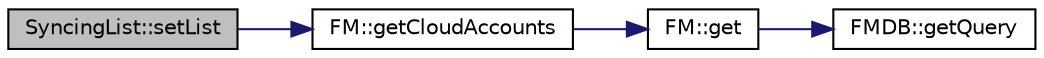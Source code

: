 digraph "SyncingList::setList"
{
 // INTERACTIVE_SVG=YES
 // LATEX_PDF_SIZE
  edge [fontname="Helvetica",fontsize="10",labelfontname="Helvetica",labelfontsize="10"];
  node [fontname="Helvetica",fontsize="10",shape=record];
  rankdir="LR";
  Node79 [label="SyncingList::setList",height=0.2,width=0.4,color="black", fillcolor="grey75", style="filled", fontcolor="black",tooltip=" "];
  Node79 -> Node80 [color="midnightblue",fontsize="10",style="solid",fontname="Helvetica"];
  Node80 [label="FM::getCloudAccounts",height=0.2,width=0.4,color="black", fillcolor="white", style="filled",URL="$class_f_m.html#ab35ae365933e06aeafb9e7e60d0484e3",tooltip=" "];
  Node80 -> Node81 [color="midnightblue",fontsize="10",style="solid",fontname="Helvetica"];
  Node81 [label="FM::get",height=0.2,width=0.4,color="black", fillcolor="white", style="filled",URL="$class_f_m.html#a8d5fbc7b4e91a588e0b84d01ca221def",tooltip=" "];
  Node81 -> Node82 [color="midnightblue",fontsize="10",style="solid",fontname="Helvetica"];
  Node82 [label="FMDB::getQuery",height=0.2,width=0.4,color="black", fillcolor="white", style="filled",URL="$class_f_m_d_b.html#add4db2d5a6ea1f0cda68a3310a5e4371",tooltip=" "];
}
